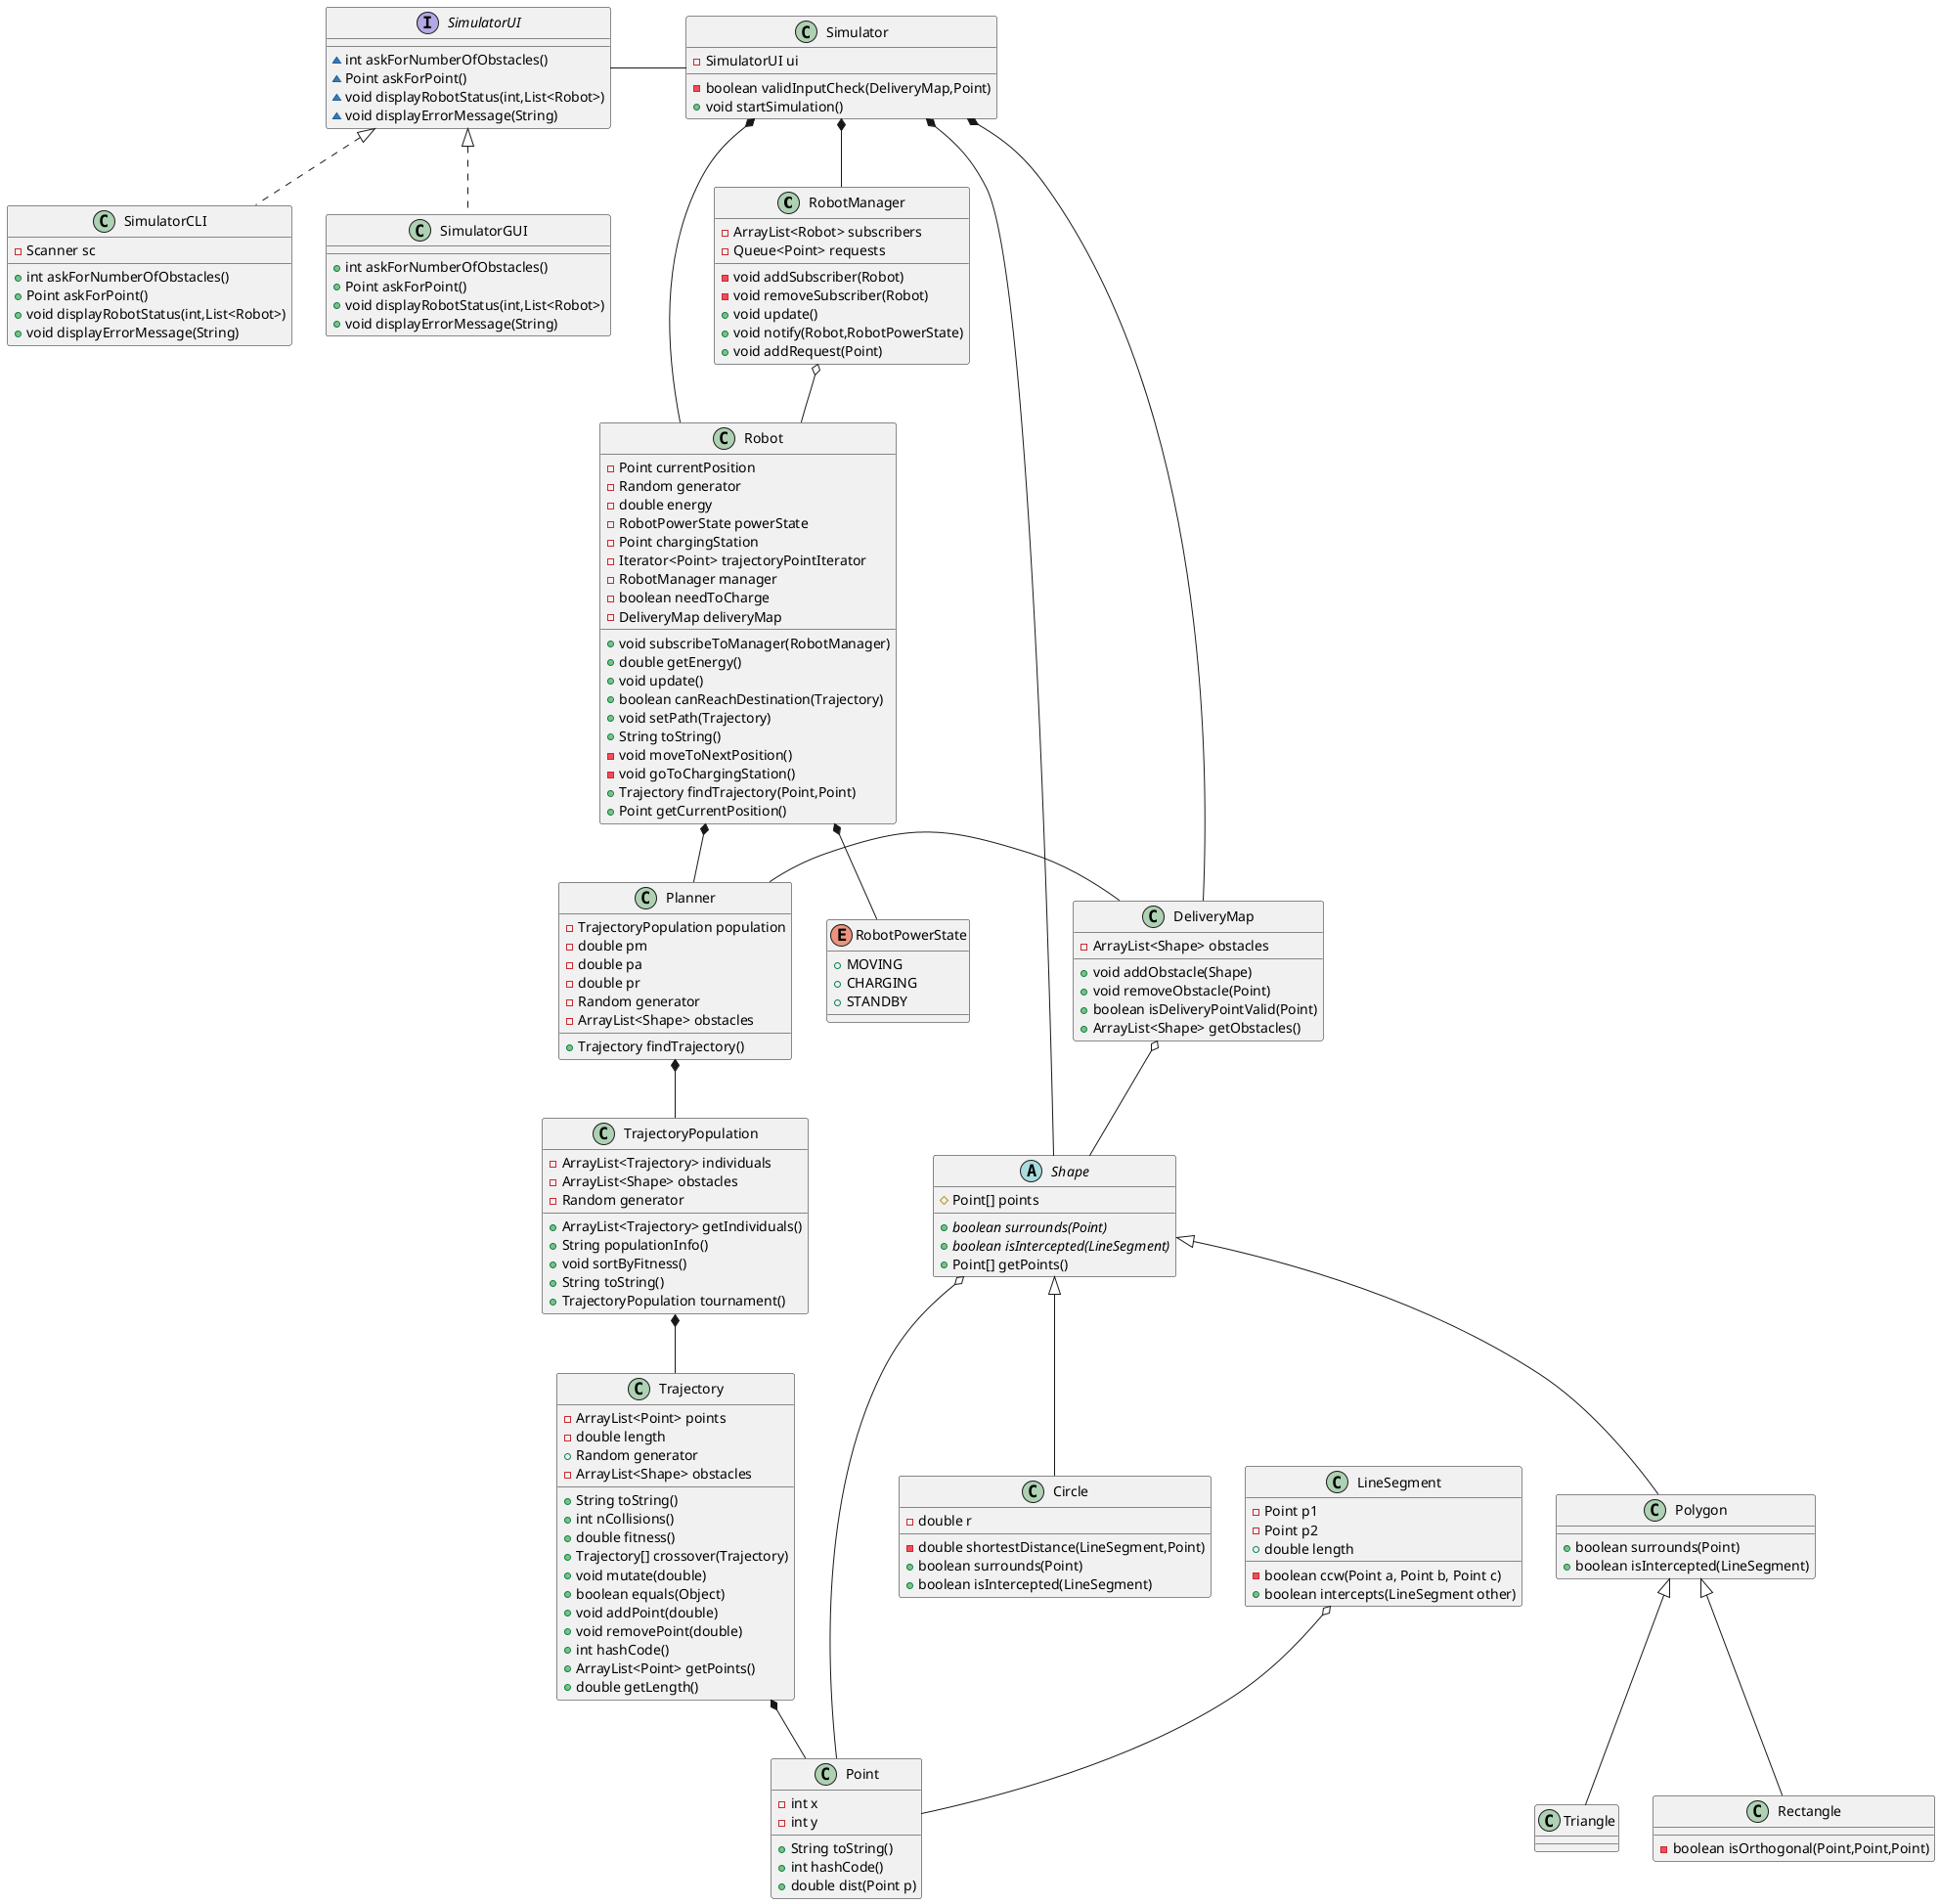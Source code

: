 @startuml
class RobotManager {
- ArrayList<Robot> subscribers
- Queue<Point> requests
- void addSubscriber(Robot)
- void removeSubscriber(Robot)
+ void update()
+ void notify(Robot,RobotPowerState)
+ void addRequest(Point)
}
class Planner {
- TrajectoryPopulation population
- double pm
- double pa
- double pr
- Random generator
- ArrayList<Shape> obstacles
+ Trajectory findTrajectory()
}
class Circle {
- double r
- double shortestDistance(LineSegment,Point)
+ boolean surrounds(Point)
+ boolean isIntercepted(LineSegment)
}
enum RobotPowerState {
+  MOVING
+  CHARGING
+  STANDBY
}



abstract class Shape {
# Point[] points
+ {abstract}boolean surrounds(Point)
+ {abstract}boolean isIntercepted(LineSegment)
+ Point[] getPoints()
}
class Robot {
- Point currentPosition
- Random generator
- double energy
- RobotPowerState powerState
- Point chargingStation
- Iterator<Point> trajectoryPointIterator
- RobotManager manager
- boolean needToCharge
- DeliveryMap deliveryMap
+ void subscribeToManager(RobotManager)
+ double getEnergy()
+ void update()
+ boolean canReachDestination(Trajectory)
+ void setPath(Trajectory)
+ String toString()
- void moveToNextPosition()
- void goToChargingStation()
+ Trajectory findTrajectory(Point,Point)
+ Point getCurrentPosition()
}

class Simulator {
- SimulatorUI ui
- boolean validInputCheck(DeliveryMap,Point)
+ void startSimulation()
}
class TrajectoryPopulation {
- ArrayList<Trajectory> individuals
- ArrayList<Shape> obstacles
- Random generator
+ ArrayList<Trajectory> getIndividuals()
+ String populationInfo()
+ void sortByFitness()
+ String toString()
+ TrajectoryPopulation tournament()
}
class Polygon {
+ boolean surrounds(Point)
+ boolean isIntercepted(LineSegment)
}
interface SimulatorUI {
~ int askForNumberOfObstacles()
~ Point askForPoint()
~ void displayRobotStatus(int,List<Robot>)
~ void displayErrorMessage(String)
}
class DeliveryMap {
- ArrayList<Shape> obstacles
+ void addObstacle(Shape)
+ void removeObstacle(Point)
+ boolean isDeliveryPointValid(Point)
+ ArrayList<Shape> getObstacles()
}
class Rectangle {
- boolean isOrthogonal(Point,Point,Point)
}
class Trajectory {
- ArrayList<Point> points
- double length
+ Random generator
- ArrayList<Shape> obstacles
+ String toString()
+ int nCollisions()
+ double fitness()
+ Trajectory[] crossover(Trajectory)
+ void mutate(double)
+ boolean equals(Object)
+ void addPoint(double)
+ void removePoint(double)
+ int hashCode()
+ ArrayList<Point> getPoints()
+ double getLength()
}
class Triangle {
}
class SimulatorCLI {
- Scanner sc
+ int askForNumberOfObstacles()
+ Point askForPoint()
+ void displayRobotStatus(int,List<Robot>)
+ void displayErrorMessage(String)
}
class SimulatorGUI {
+ int askForNumberOfObstacles()
+ Point askForPoint()
+ void displayRobotStatus(int,List<Robot>)
+ void displayErrorMessage(String)
}

class LineSegment{
-Point p1
-Point p2
-boolean ccw(Point a, Point b, Point c)
+boolean intercepts(LineSegment other)
+double length
}
class Point{
-int x
-int y
+String toString()
+int hashCode()
+double dist(Point p)
}



Shape <|-- Circle
Shape <|-- Polygon
Polygon <|-- Rectangle
Polygon <|-- Triangle
SimulatorUI - Simulator
Robot *-- RobotPowerState
TrajectoryPopulation *-- Trajectory
Planner *-- TrajectoryPopulation
Robot *-- Planner
Simulator *-- DeliveryMap
Simulator *-- RobotManager
Simulator *-- Robot
RobotManager o-- Robot
DeliveryMap o-- Shape
Simulator *-- Shape
LineSegment o-- Point
Shape o-- Point
Trajectory *-- Point
Planner - DeliveryMap
SimulatorUI <|.. SimulatorCLI
SimulatorUI <|.. SimulatorGUI
@enduml